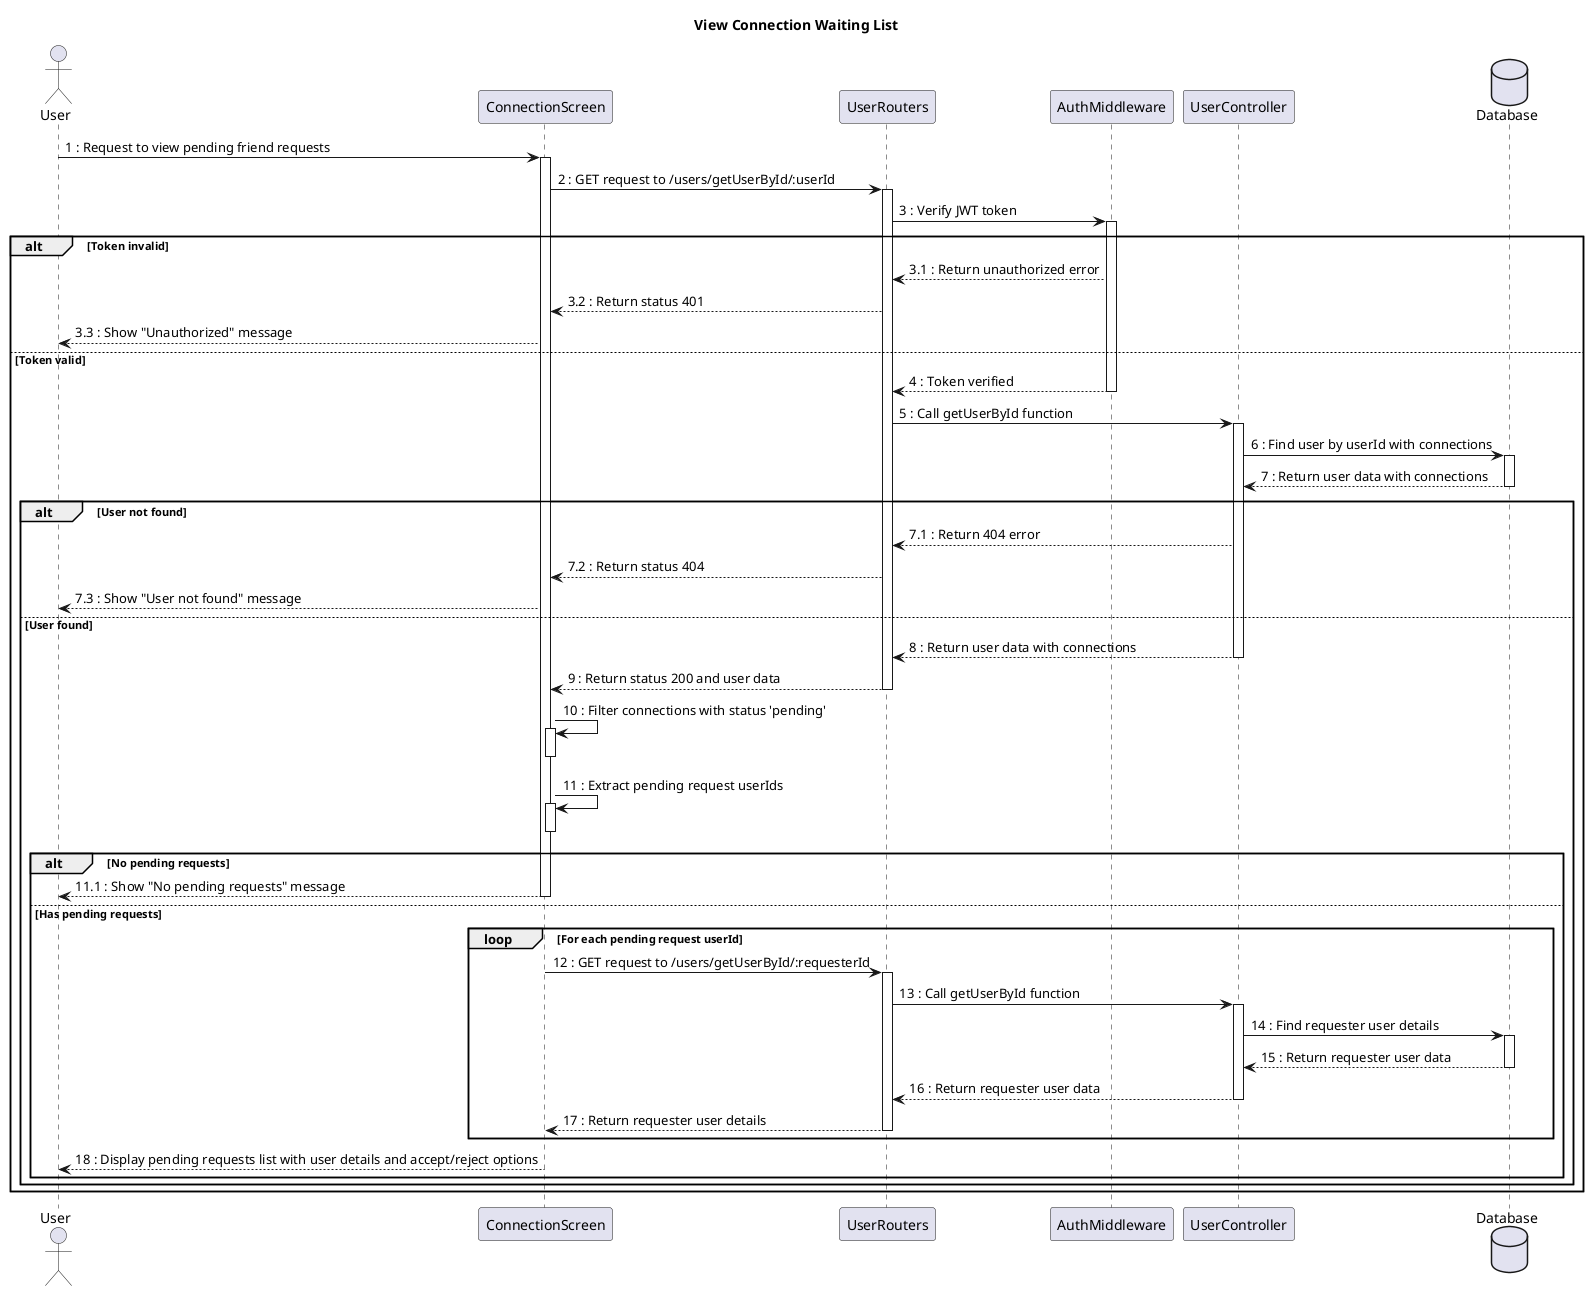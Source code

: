 @startuml
title View Connection Waiting List
actor User
participant ConnectionScreen
participant UserRouters
participant AuthMiddleware
participant UserController
database Database

User -> ConnectionScreen : 1 : Request to view pending friend requests
activate ConnectionScreen

ConnectionScreen -> UserRouters : 2 : GET request to /users/getUserById/:userId
activate UserRouters

UserRouters -> AuthMiddleware : 3 : Verify JWT token
activate AuthMiddleware

alt Token invalid
    AuthMiddleware --> UserRouters : 3.1 : Return unauthorized error
    UserRouters --> ConnectionScreen : 3.2 : Return status 401
    ConnectionScreen --> User : 3.3 : Show "Unauthorized" message
else Token valid
    AuthMiddleware --> UserRouters : 4 : Token verified
    deactivate AuthMiddleware

    UserRouters -> UserController : 5 : Call getUserById function
    activate UserController

    UserController -> Database : 6 : Find user by userId with connections
    activate Database
    Database --> UserController : 7 : Return user data with connections
    deactivate Database

    alt User not found
        UserController --> UserRouters : 7.1 : Return 404 error
        UserRouters --> ConnectionScreen : 7.2 : Return status 404
        ConnectionScreen --> User : 7.3 : Show "User not found" message
    else User found
        UserController --> UserRouters : 8 : Return user data with connections
        deactivate UserController
        UserRouters --> ConnectionScreen : 9 : Return status 200 and user data
        deactivate UserRouters

        ConnectionScreen -> ConnectionScreen : 10 : Filter connections with status 'pending'
        activate ConnectionScreen
        deactivate ConnectionScreen

        ConnectionScreen -> ConnectionScreen : 11 : Extract pending request userIds
        activate ConnectionScreen
        deactivate ConnectionScreen

        alt No pending requests
            ConnectionScreen --> User : 11.1 : Show "No pending requests" message
            deactivate ConnectionScreen
        else Has pending requests
            loop For each pending request userId
                ConnectionScreen -> UserRouters : 12 : GET request to /users/getUserById/:requesterId
                activate UserRouters
                UserRouters -> UserController : 13 : Call getUserById function
                activate UserController
                UserController -> Database : 14 : Find requester user details
                activate Database
                Database --> UserController : 15 : Return requester user data
                deactivate Database
                UserController --> UserRouters : 16 : Return requester user data
                deactivate UserController
                UserRouters --> ConnectionScreen : 17 : Return requester user details
                deactivate UserRouters
            end

            ConnectionScreen --> User : 18 : Display pending requests list with user details and accept/reject options
            deactivate ConnectionScreen
        end
    end
end

@enduml
